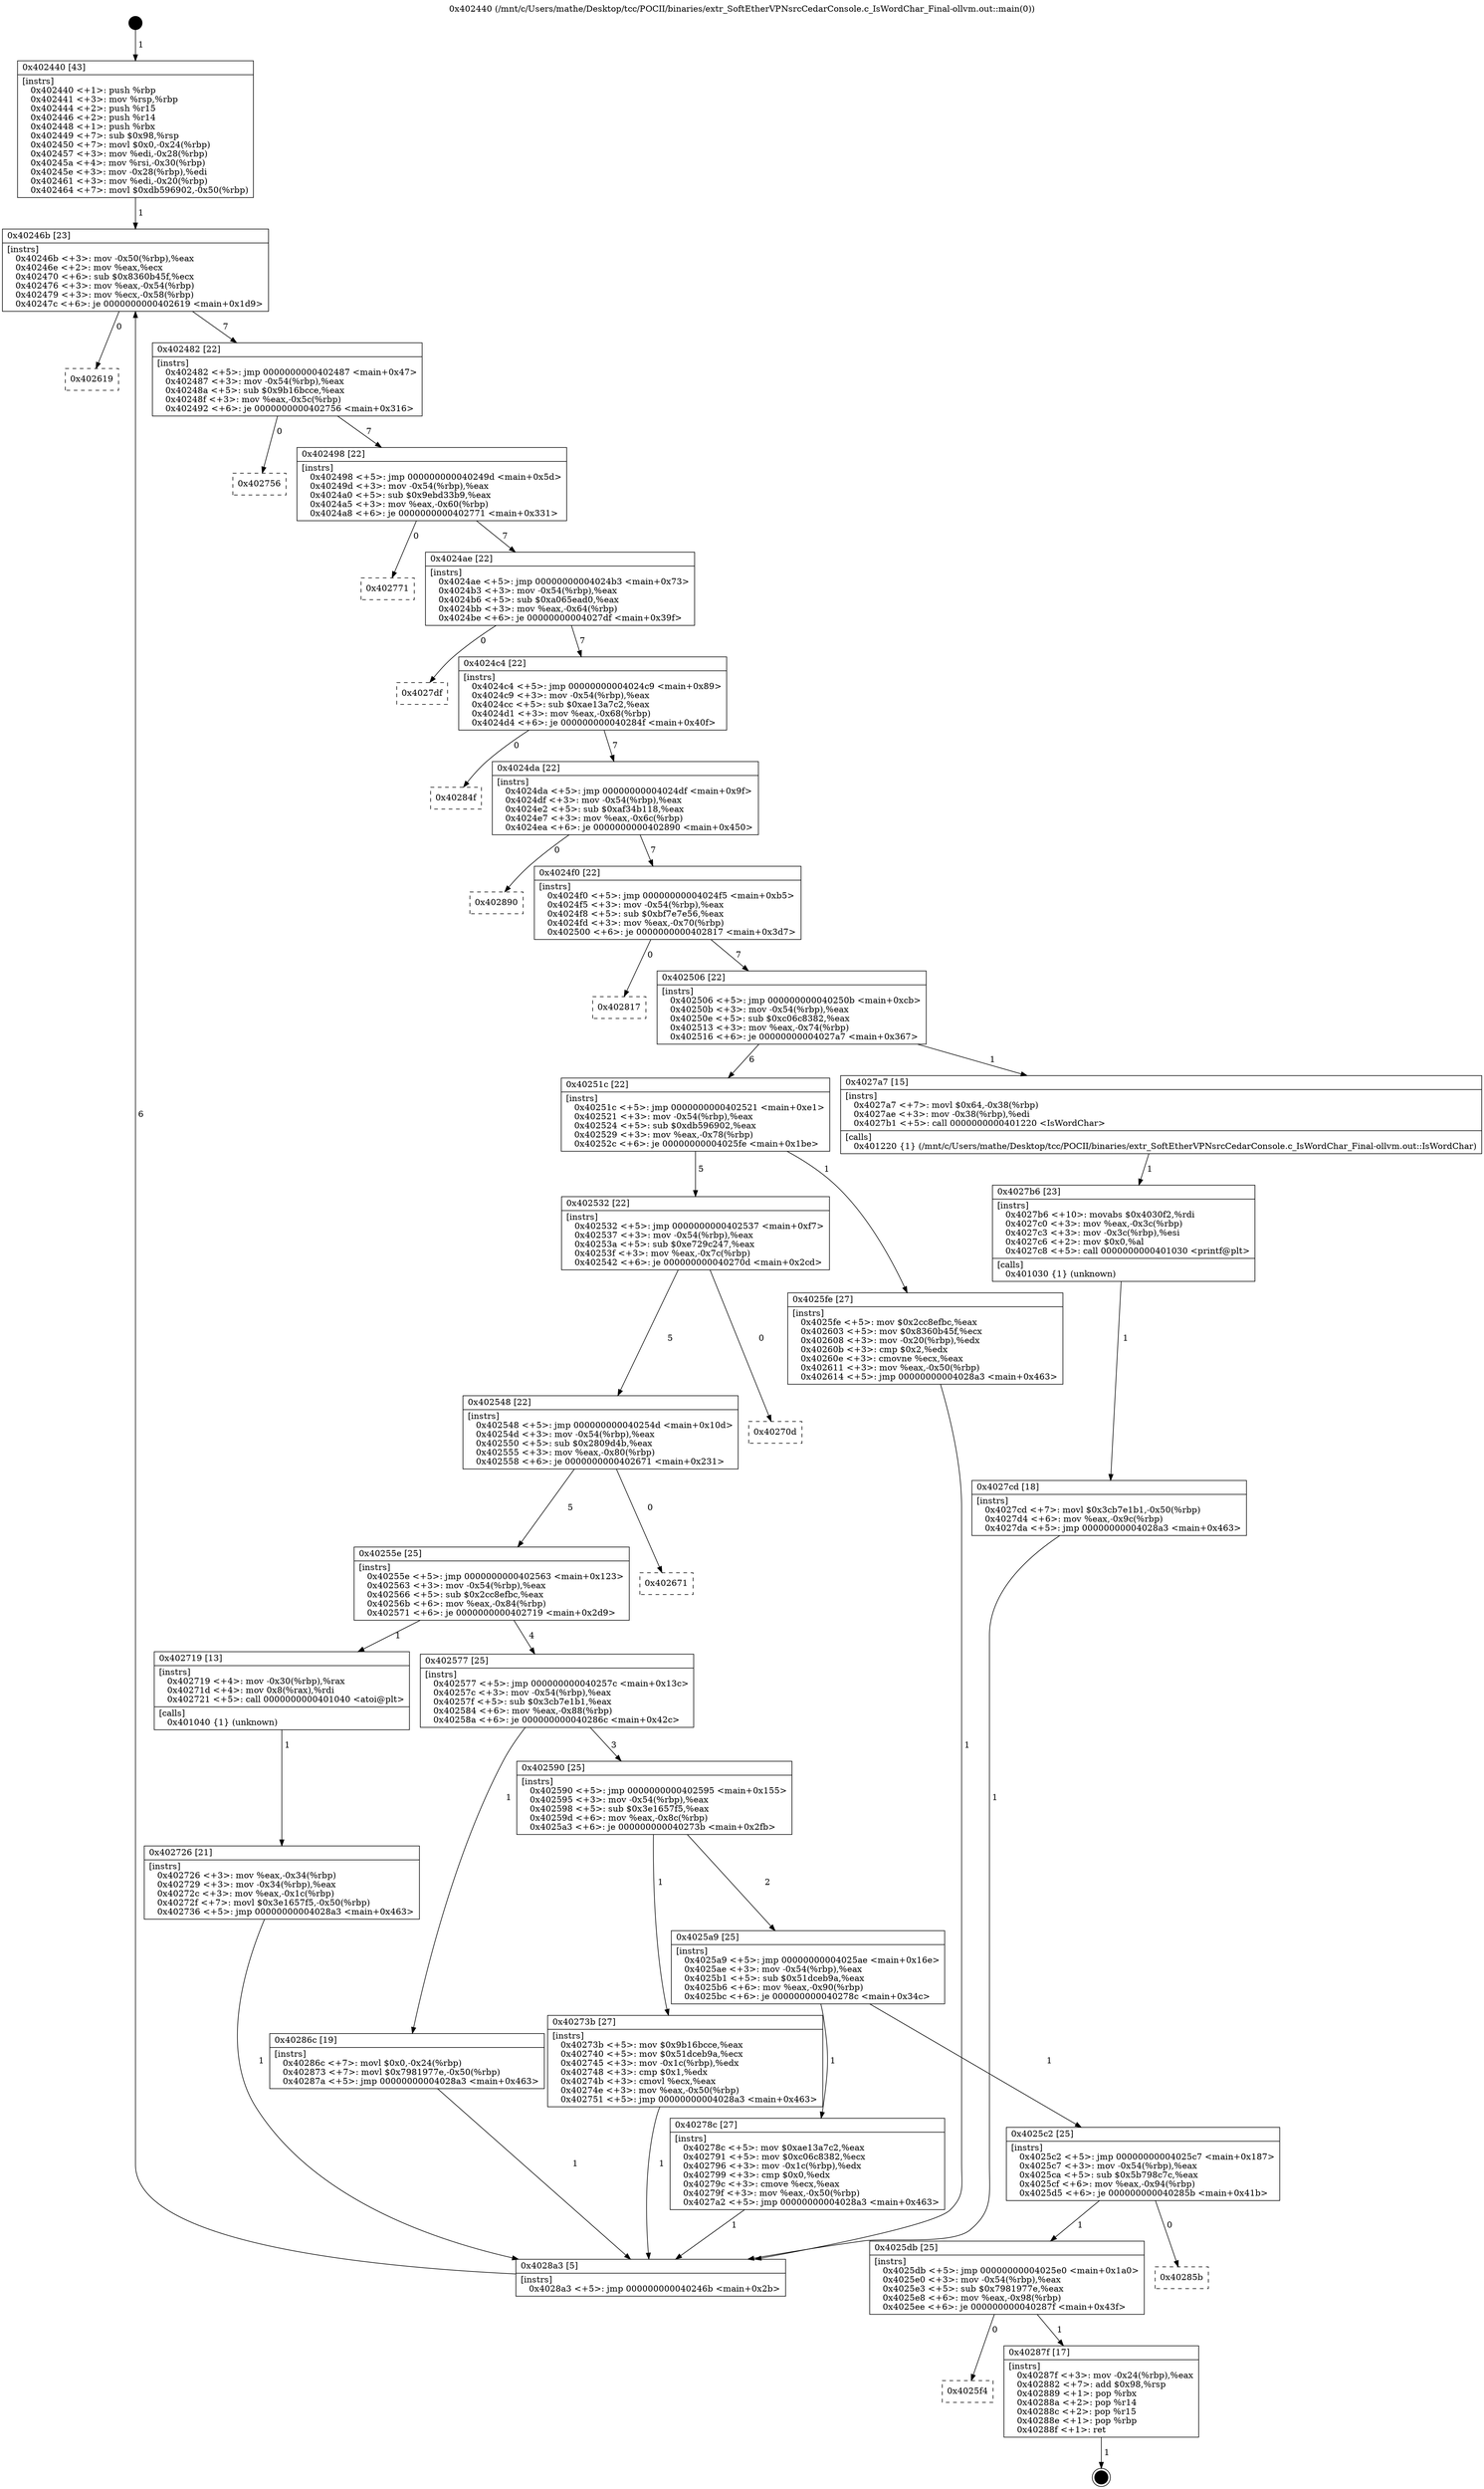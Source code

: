 digraph "0x402440" {
  label = "0x402440 (/mnt/c/Users/mathe/Desktop/tcc/POCII/binaries/extr_SoftEtherVPNsrcCedarConsole.c_IsWordChar_Final-ollvm.out::main(0))"
  labelloc = "t"
  node[shape=record]

  Entry [label="",width=0.3,height=0.3,shape=circle,fillcolor=black,style=filled]
  "0x40246b" [label="{
     0x40246b [23]\l
     | [instrs]\l
     &nbsp;&nbsp;0x40246b \<+3\>: mov -0x50(%rbp),%eax\l
     &nbsp;&nbsp;0x40246e \<+2\>: mov %eax,%ecx\l
     &nbsp;&nbsp;0x402470 \<+6\>: sub $0x8360b45f,%ecx\l
     &nbsp;&nbsp;0x402476 \<+3\>: mov %eax,-0x54(%rbp)\l
     &nbsp;&nbsp;0x402479 \<+3\>: mov %ecx,-0x58(%rbp)\l
     &nbsp;&nbsp;0x40247c \<+6\>: je 0000000000402619 \<main+0x1d9\>\l
  }"]
  "0x402619" [label="{
     0x402619\l
  }", style=dashed]
  "0x402482" [label="{
     0x402482 [22]\l
     | [instrs]\l
     &nbsp;&nbsp;0x402482 \<+5\>: jmp 0000000000402487 \<main+0x47\>\l
     &nbsp;&nbsp;0x402487 \<+3\>: mov -0x54(%rbp),%eax\l
     &nbsp;&nbsp;0x40248a \<+5\>: sub $0x9b16bcce,%eax\l
     &nbsp;&nbsp;0x40248f \<+3\>: mov %eax,-0x5c(%rbp)\l
     &nbsp;&nbsp;0x402492 \<+6\>: je 0000000000402756 \<main+0x316\>\l
  }"]
  Exit [label="",width=0.3,height=0.3,shape=circle,fillcolor=black,style=filled,peripheries=2]
  "0x402756" [label="{
     0x402756\l
  }", style=dashed]
  "0x402498" [label="{
     0x402498 [22]\l
     | [instrs]\l
     &nbsp;&nbsp;0x402498 \<+5\>: jmp 000000000040249d \<main+0x5d\>\l
     &nbsp;&nbsp;0x40249d \<+3\>: mov -0x54(%rbp),%eax\l
     &nbsp;&nbsp;0x4024a0 \<+5\>: sub $0x9ebd33b9,%eax\l
     &nbsp;&nbsp;0x4024a5 \<+3\>: mov %eax,-0x60(%rbp)\l
     &nbsp;&nbsp;0x4024a8 \<+6\>: je 0000000000402771 \<main+0x331\>\l
  }"]
  "0x4025f4" [label="{
     0x4025f4\l
  }", style=dashed]
  "0x402771" [label="{
     0x402771\l
  }", style=dashed]
  "0x4024ae" [label="{
     0x4024ae [22]\l
     | [instrs]\l
     &nbsp;&nbsp;0x4024ae \<+5\>: jmp 00000000004024b3 \<main+0x73\>\l
     &nbsp;&nbsp;0x4024b3 \<+3\>: mov -0x54(%rbp),%eax\l
     &nbsp;&nbsp;0x4024b6 \<+5\>: sub $0xa065ead0,%eax\l
     &nbsp;&nbsp;0x4024bb \<+3\>: mov %eax,-0x64(%rbp)\l
     &nbsp;&nbsp;0x4024be \<+6\>: je 00000000004027df \<main+0x39f\>\l
  }"]
  "0x40287f" [label="{
     0x40287f [17]\l
     | [instrs]\l
     &nbsp;&nbsp;0x40287f \<+3\>: mov -0x24(%rbp),%eax\l
     &nbsp;&nbsp;0x402882 \<+7\>: add $0x98,%rsp\l
     &nbsp;&nbsp;0x402889 \<+1\>: pop %rbx\l
     &nbsp;&nbsp;0x40288a \<+2\>: pop %r14\l
     &nbsp;&nbsp;0x40288c \<+2\>: pop %r15\l
     &nbsp;&nbsp;0x40288e \<+1\>: pop %rbp\l
     &nbsp;&nbsp;0x40288f \<+1\>: ret\l
  }"]
  "0x4027df" [label="{
     0x4027df\l
  }", style=dashed]
  "0x4024c4" [label="{
     0x4024c4 [22]\l
     | [instrs]\l
     &nbsp;&nbsp;0x4024c4 \<+5\>: jmp 00000000004024c9 \<main+0x89\>\l
     &nbsp;&nbsp;0x4024c9 \<+3\>: mov -0x54(%rbp),%eax\l
     &nbsp;&nbsp;0x4024cc \<+5\>: sub $0xae13a7c2,%eax\l
     &nbsp;&nbsp;0x4024d1 \<+3\>: mov %eax,-0x68(%rbp)\l
     &nbsp;&nbsp;0x4024d4 \<+6\>: je 000000000040284f \<main+0x40f\>\l
  }"]
  "0x4025db" [label="{
     0x4025db [25]\l
     | [instrs]\l
     &nbsp;&nbsp;0x4025db \<+5\>: jmp 00000000004025e0 \<main+0x1a0\>\l
     &nbsp;&nbsp;0x4025e0 \<+3\>: mov -0x54(%rbp),%eax\l
     &nbsp;&nbsp;0x4025e3 \<+5\>: sub $0x7981977e,%eax\l
     &nbsp;&nbsp;0x4025e8 \<+6\>: mov %eax,-0x98(%rbp)\l
     &nbsp;&nbsp;0x4025ee \<+6\>: je 000000000040287f \<main+0x43f\>\l
  }"]
  "0x40284f" [label="{
     0x40284f\l
  }", style=dashed]
  "0x4024da" [label="{
     0x4024da [22]\l
     | [instrs]\l
     &nbsp;&nbsp;0x4024da \<+5\>: jmp 00000000004024df \<main+0x9f\>\l
     &nbsp;&nbsp;0x4024df \<+3\>: mov -0x54(%rbp),%eax\l
     &nbsp;&nbsp;0x4024e2 \<+5\>: sub $0xaf34b118,%eax\l
     &nbsp;&nbsp;0x4024e7 \<+3\>: mov %eax,-0x6c(%rbp)\l
     &nbsp;&nbsp;0x4024ea \<+6\>: je 0000000000402890 \<main+0x450\>\l
  }"]
  "0x40285b" [label="{
     0x40285b\l
  }", style=dashed]
  "0x402890" [label="{
     0x402890\l
  }", style=dashed]
  "0x4024f0" [label="{
     0x4024f0 [22]\l
     | [instrs]\l
     &nbsp;&nbsp;0x4024f0 \<+5\>: jmp 00000000004024f5 \<main+0xb5\>\l
     &nbsp;&nbsp;0x4024f5 \<+3\>: mov -0x54(%rbp),%eax\l
     &nbsp;&nbsp;0x4024f8 \<+5\>: sub $0xbf7e7e56,%eax\l
     &nbsp;&nbsp;0x4024fd \<+3\>: mov %eax,-0x70(%rbp)\l
     &nbsp;&nbsp;0x402500 \<+6\>: je 0000000000402817 \<main+0x3d7\>\l
  }"]
  "0x4027cd" [label="{
     0x4027cd [18]\l
     | [instrs]\l
     &nbsp;&nbsp;0x4027cd \<+7\>: movl $0x3cb7e1b1,-0x50(%rbp)\l
     &nbsp;&nbsp;0x4027d4 \<+6\>: mov %eax,-0x9c(%rbp)\l
     &nbsp;&nbsp;0x4027da \<+5\>: jmp 00000000004028a3 \<main+0x463\>\l
  }"]
  "0x402817" [label="{
     0x402817\l
  }", style=dashed]
  "0x402506" [label="{
     0x402506 [22]\l
     | [instrs]\l
     &nbsp;&nbsp;0x402506 \<+5\>: jmp 000000000040250b \<main+0xcb\>\l
     &nbsp;&nbsp;0x40250b \<+3\>: mov -0x54(%rbp),%eax\l
     &nbsp;&nbsp;0x40250e \<+5\>: sub $0xc06c8382,%eax\l
     &nbsp;&nbsp;0x402513 \<+3\>: mov %eax,-0x74(%rbp)\l
     &nbsp;&nbsp;0x402516 \<+6\>: je 00000000004027a7 \<main+0x367\>\l
  }"]
  "0x4027b6" [label="{
     0x4027b6 [23]\l
     | [instrs]\l
     &nbsp;&nbsp;0x4027b6 \<+10\>: movabs $0x4030f2,%rdi\l
     &nbsp;&nbsp;0x4027c0 \<+3\>: mov %eax,-0x3c(%rbp)\l
     &nbsp;&nbsp;0x4027c3 \<+3\>: mov -0x3c(%rbp),%esi\l
     &nbsp;&nbsp;0x4027c6 \<+2\>: mov $0x0,%al\l
     &nbsp;&nbsp;0x4027c8 \<+5\>: call 0000000000401030 \<printf@plt\>\l
     | [calls]\l
     &nbsp;&nbsp;0x401030 \{1\} (unknown)\l
  }"]
  "0x4027a7" [label="{
     0x4027a7 [15]\l
     | [instrs]\l
     &nbsp;&nbsp;0x4027a7 \<+7\>: movl $0x64,-0x38(%rbp)\l
     &nbsp;&nbsp;0x4027ae \<+3\>: mov -0x38(%rbp),%edi\l
     &nbsp;&nbsp;0x4027b1 \<+5\>: call 0000000000401220 \<IsWordChar\>\l
     | [calls]\l
     &nbsp;&nbsp;0x401220 \{1\} (/mnt/c/Users/mathe/Desktop/tcc/POCII/binaries/extr_SoftEtherVPNsrcCedarConsole.c_IsWordChar_Final-ollvm.out::IsWordChar)\l
  }"]
  "0x40251c" [label="{
     0x40251c [22]\l
     | [instrs]\l
     &nbsp;&nbsp;0x40251c \<+5\>: jmp 0000000000402521 \<main+0xe1\>\l
     &nbsp;&nbsp;0x402521 \<+3\>: mov -0x54(%rbp),%eax\l
     &nbsp;&nbsp;0x402524 \<+5\>: sub $0xdb596902,%eax\l
     &nbsp;&nbsp;0x402529 \<+3\>: mov %eax,-0x78(%rbp)\l
     &nbsp;&nbsp;0x40252c \<+6\>: je 00000000004025fe \<main+0x1be\>\l
  }"]
  "0x4025c2" [label="{
     0x4025c2 [25]\l
     | [instrs]\l
     &nbsp;&nbsp;0x4025c2 \<+5\>: jmp 00000000004025c7 \<main+0x187\>\l
     &nbsp;&nbsp;0x4025c7 \<+3\>: mov -0x54(%rbp),%eax\l
     &nbsp;&nbsp;0x4025ca \<+5\>: sub $0x5b798c7c,%eax\l
     &nbsp;&nbsp;0x4025cf \<+6\>: mov %eax,-0x94(%rbp)\l
     &nbsp;&nbsp;0x4025d5 \<+6\>: je 000000000040285b \<main+0x41b\>\l
  }"]
  "0x4025fe" [label="{
     0x4025fe [27]\l
     | [instrs]\l
     &nbsp;&nbsp;0x4025fe \<+5\>: mov $0x2cc8efbc,%eax\l
     &nbsp;&nbsp;0x402603 \<+5\>: mov $0x8360b45f,%ecx\l
     &nbsp;&nbsp;0x402608 \<+3\>: mov -0x20(%rbp),%edx\l
     &nbsp;&nbsp;0x40260b \<+3\>: cmp $0x2,%edx\l
     &nbsp;&nbsp;0x40260e \<+3\>: cmovne %ecx,%eax\l
     &nbsp;&nbsp;0x402611 \<+3\>: mov %eax,-0x50(%rbp)\l
     &nbsp;&nbsp;0x402614 \<+5\>: jmp 00000000004028a3 \<main+0x463\>\l
  }"]
  "0x402532" [label="{
     0x402532 [22]\l
     | [instrs]\l
     &nbsp;&nbsp;0x402532 \<+5\>: jmp 0000000000402537 \<main+0xf7\>\l
     &nbsp;&nbsp;0x402537 \<+3\>: mov -0x54(%rbp),%eax\l
     &nbsp;&nbsp;0x40253a \<+5\>: sub $0xe729c247,%eax\l
     &nbsp;&nbsp;0x40253f \<+3\>: mov %eax,-0x7c(%rbp)\l
     &nbsp;&nbsp;0x402542 \<+6\>: je 000000000040270d \<main+0x2cd\>\l
  }"]
  "0x4028a3" [label="{
     0x4028a3 [5]\l
     | [instrs]\l
     &nbsp;&nbsp;0x4028a3 \<+5\>: jmp 000000000040246b \<main+0x2b\>\l
  }"]
  "0x402440" [label="{
     0x402440 [43]\l
     | [instrs]\l
     &nbsp;&nbsp;0x402440 \<+1\>: push %rbp\l
     &nbsp;&nbsp;0x402441 \<+3\>: mov %rsp,%rbp\l
     &nbsp;&nbsp;0x402444 \<+2\>: push %r15\l
     &nbsp;&nbsp;0x402446 \<+2\>: push %r14\l
     &nbsp;&nbsp;0x402448 \<+1\>: push %rbx\l
     &nbsp;&nbsp;0x402449 \<+7\>: sub $0x98,%rsp\l
     &nbsp;&nbsp;0x402450 \<+7\>: movl $0x0,-0x24(%rbp)\l
     &nbsp;&nbsp;0x402457 \<+3\>: mov %edi,-0x28(%rbp)\l
     &nbsp;&nbsp;0x40245a \<+4\>: mov %rsi,-0x30(%rbp)\l
     &nbsp;&nbsp;0x40245e \<+3\>: mov -0x28(%rbp),%edi\l
     &nbsp;&nbsp;0x402461 \<+3\>: mov %edi,-0x20(%rbp)\l
     &nbsp;&nbsp;0x402464 \<+7\>: movl $0xdb596902,-0x50(%rbp)\l
  }"]
  "0x40278c" [label="{
     0x40278c [27]\l
     | [instrs]\l
     &nbsp;&nbsp;0x40278c \<+5\>: mov $0xae13a7c2,%eax\l
     &nbsp;&nbsp;0x402791 \<+5\>: mov $0xc06c8382,%ecx\l
     &nbsp;&nbsp;0x402796 \<+3\>: mov -0x1c(%rbp),%edx\l
     &nbsp;&nbsp;0x402799 \<+3\>: cmp $0x0,%edx\l
     &nbsp;&nbsp;0x40279c \<+3\>: cmove %ecx,%eax\l
     &nbsp;&nbsp;0x40279f \<+3\>: mov %eax,-0x50(%rbp)\l
     &nbsp;&nbsp;0x4027a2 \<+5\>: jmp 00000000004028a3 \<main+0x463\>\l
  }"]
  "0x40270d" [label="{
     0x40270d\l
  }", style=dashed]
  "0x402548" [label="{
     0x402548 [22]\l
     | [instrs]\l
     &nbsp;&nbsp;0x402548 \<+5\>: jmp 000000000040254d \<main+0x10d\>\l
     &nbsp;&nbsp;0x40254d \<+3\>: mov -0x54(%rbp),%eax\l
     &nbsp;&nbsp;0x402550 \<+5\>: sub $0x2809d4b,%eax\l
     &nbsp;&nbsp;0x402555 \<+3\>: mov %eax,-0x80(%rbp)\l
     &nbsp;&nbsp;0x402558 \<+6\>: je 0000000000402671 \<main+0x231\>\l
  }"]
  "0x4025a9" [label="{
     0x4025a9 [25]\l
     | [instrs]\l
     &nbsp;&nbsp;0x4025a9 \<+5\>: jmp 00000000004025ae \<main+0x16e\>\l
     &nbsp;&nbsp;0x4025ae \<+3\>: mov -0x54(%rbp),%eax\l
     &nbsp;&nbsp;0x4025b1 \<+5\>: sub $0x51dceb9a,%eax\l
     &nbsp;&nbsp;0x4025b6 \<+6\>: mov %eax,-0x90(%rbp)\l
     &nbsp;&nbsp;0x4025bc \<+6\>: je 000000000040278c \<main+0x34c\>\l
  }"]
  "0x402671" [label="{
     0x402671\l
  }", style=dashed]
  "0x40255e" [label="{
     0x40255e [25]\l
     | [instrs]\l
     &nbsp;&nbsp;0x40255e \<+5\>: jmp 0000000000402563 \<main+0x123\>\l
     &nbsp;&nbsp;0x402563 \<+3\>: mov -0x54(%rbp),%eax\l
     &nbsp;&nbsp;0x402566 \<+5\>: sub $0x2cc8efbc,%eax\l
     &nbsp;&nbsp;0x40256b \<+6\>: mov %eax,-0x84(%rbp)\l
     &nbsp;&nbsp;0x402571 \<+6\>: je 0000000000402719 \<main+0x2d9\>\l
  }"]
  "0x40273b" [label="{
     0x40273b [27]\l
     | [instrs]\l
     &nbsp;&nbsp;0x40273b \<+5\>: mov $0x9b16bcce,%eax\l
     &nbsp;&nbsp;0x402740 \<+5\>: mov $0x51dceb9a,%ecx\l
     &nbsp;&nbsp;0x402745 \<+3\>: mov -0x1c(%rbp),%edx\l
     &nbsp;&nbsp;0x402748 \<+3\>: cmp $0x1,%edx\l
     &nbsp;&nbsp;0x40274b \<+3\>: cmovl %ecx,%eax\l
     &nbsp;&nbsp;0x40274e \<+3\>: mov %eax,-0x50(%rbp)\l
     &nbsp;&nbsp;0x402751 \<+5\>: jmp 00000000004028a3 \<main+0x463\>\l
  }"]
  "0x402719" [label="{
     0x402719 [13]\l
     | [instrs]\l
     &nbsp;&nbsp;0x402719 \<+4\>: mov -0x30(%rbp),%rax\l
     &nbsp;&nbsp;0x40271d \<+4\>: mov 0x8(%rax),%rdi\l
     &nbsp;&nbsp;0x402721 \<+5\>: call 0000000000401040 \<atoi@plt\>\l
     | [calls]\l
     &nbsp;&nbsp;0x401040 \{1\} (unknown)\l
  }"]
  "0x402577" [label="{
     0x402577 [25]\l
     | [instrs]\l
     &nbsp;&nbsp;0x402577 \<+5\>: jmp 000000000040257c \<main+0x13c\>\l
     &nbsp;&nbsp;0x40257c \<+3\>: mov -0x54(%rbp),%eax\l
     &nbsp;&nbsp;0x40257f \<+5\>: sub $0x3cb7e1b1,%eax\l
     &nbsp;&nbsp;0x402584 \<+6\>: mov %eax,-0x88(%rbp)\l
     &nbsp;&nbsp;0x40258a \<+6\>: je 000000000040286c \<main+0x42c\>\l
  }"]
  "0x402726" [label="{
     0x402726 [21]\l
     | [instrs]\l
     &nbsp;&nbsp;0x402726 \<+3\>: mov %eax,-0x34(%rbp)\l
     &nbsp;&nbsp;0x402729 \<+3\>: mov -0x34(%rbp),%eax\l
     &nbsp;&nbsp;0x40272c \<+3\>: mov %eax,-0x1c(%rbp)\l
     &nbsp;&nbsp;0x40272f \<+7\>: movl $0x3e1657f5,-0x50(%rbp)\l
     &nbsp;&nbsp;0x402736 \<+5\>: jmp 00000000004028a3 \<main+0x463\>\l
  }"]
  "0x402590" [label="{
     0x402590 [25]\l
     | [instrs]\l
     &nbsp;&nbsp;0x402590 \<+5\>: jmp 0000000000402595 \<main+0x155\>\l
     &nbsp;&nbsp;0x402595 \<+3\>: mov -0x54(%rbp),%eax\l
     &nbsp;&nbsp;0x402598 \<+5\>: sub $0x3e1657f5,%eax\l
     &nbsp;&nbsp;0x40259d \<+6\>: mov %eax,-0x8c(%rbp)\l
     &nbsp;&nbsp;0x4025a3 \<+6\>: je 000000000040273b \<main+0x2fb\>\l
  }"]
  "0x40286c" [label="{
     0x40286c [19]\l
     | [instrs]\l
     &nbsp;&nbsp;0x40286c \<+7\>: movl $0x0,-0x24(%rbp)\l
     &nbsp;&nbsp;0x402873 \<+7\>: movl $0x7981977e,-0x50(%rbp)\l
     &nbsp;&nbsp;0x40287a \<+5\>: jmp 00000000004028a3 \<main+0x463\>\l
  }"]
  Entry -> "0x402440" [label=" 1"]
  "0x40246b" -> "0x402619" [label=" 0"]
  "0x40246b" -> "0x402482" [label=" 7"]
  "0x40287f" -> Exit [label=" 1"]
  "0x402482" -> "0x402756" [label=" 0"]
  "0x402482" -> "0x402498" [label=" 7"]
  "0x4025db" -> "0x4025f4" [label=" 0"]
  "0x402498" -> "0x402771" [label=" 0"]
  "0x402498" -> "0x4024ae" [label=" 7"]
  "0x4025db" -> "0x40287f" [label=" 1"]
  "0x4024ae" -> "0x4027df" [label=" 0"]
  "0x4024ae" -> "0x4024c4" [label=" 7"]
  "0x4025c2" -> "0x4025db" [label=" 1"]
  "0x4024c4" -> "0x40284f" [label=" 0"]
  "0x4024c4" -> "0x4024da" [label=" 7"]
  "0x4025c2" -> "0x40285b" [label=" 0"]
  "0x4024da" -> "0x402890" [label=" 0"]
  "0x4024da" -> "0x4024f0" [label=" 7"]
  "0x40286c" -> "0x4028a3" [label=" 1"]
  "0x4024f0" -> "0x402817" [label=" 0"]
  "0x4024f0" -> "0x402506" [label=" 7"]
  "0x4027cd" -> "0x4028a3" [label=" 1"]
  "0x402506" -> "0x4027a7" [label=" 1"]
  "0x402506" -> "0x40251c" [label=" 6"]
  "0x4027b6" -> "0x4027cd" [label=" 1"]
  "0x40251c" -> "0x4025fe" [label=" 1"]
  "0x40251c" -> "0x402532" [label=" 5"]
  "0x4025fe" -> "0x4028a3" [label=" 1"]
  "0x402440" -> "0x40246b" [label=" 1"]
  "0x4028a3" -> "0x40246b" [label=" 6"]
  "0x4027a7" -> "0x4027b6" [label=" 1"]
  "0x402532" -> "0x40270d" [label=" 0"]
  "0x402532" -> "0x402548" [label=" 5"]
  "0x40278c" -> "0x4028a3" [label=" 1"]
  "0x402548" -> "0x402671" [label=" 0"]
  "0x402548" -> "0x40255e" [label=" 5"]
  "0x4025a9" -> "0x40278c" [label=" 1"]
  "0x40255e" -> "0x402719" [label=" 1"]
  "0x40255e" -> "0x402577" [label=" 4"]
  "0x402719" -> "0x402726" [label=" 1"]
  "0x402726" -> "0x4028a3" [label=" 1"]
  "0x4025a9" -> "0x4025c2" [label=" 1"]
  "0x402577" -> "0x40286c" [label=" 1"]
  "0x402577" -> "0x402590" [label=" 3"]
  "0x40273b" -> "0x4028a3" [label=" 1"]
  "0x402590" -> "0x40273b" [label=" 1"]
  "0x402590" -> "0x4025a9" [label=" 2"]
}
